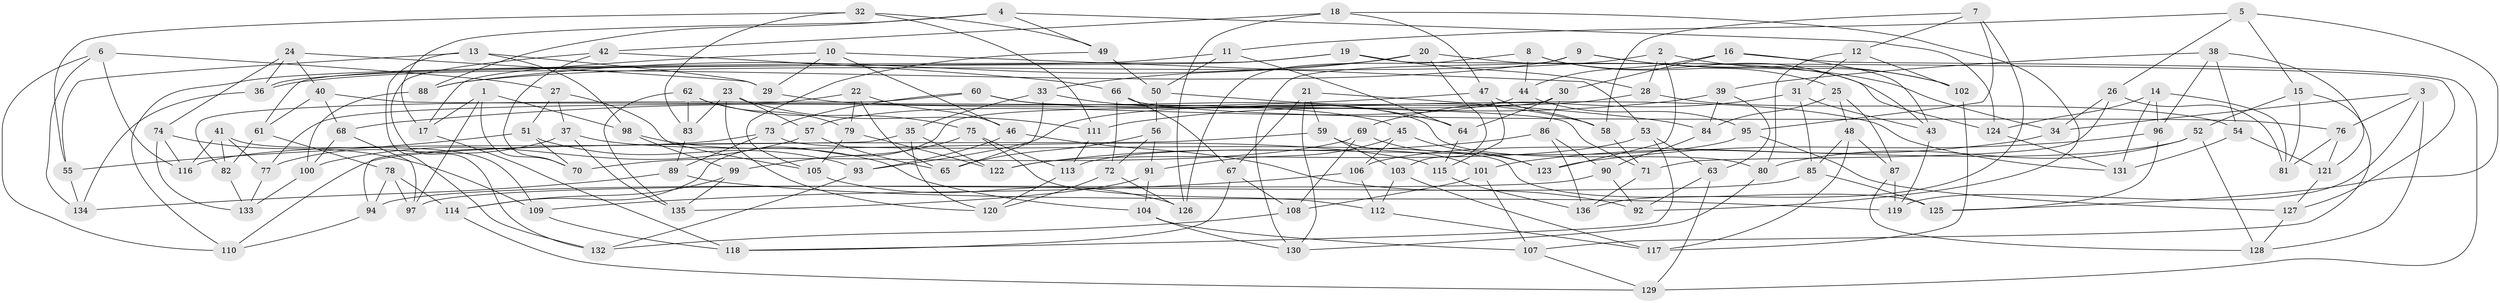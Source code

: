// Generated by graph-tools (version 1.1) at 2025/11/02/27/25 16:11:46]
// undirected, 136 vertices, 272 edges
graph export_dot {
graph [start="1"]
  node [color=gray90,style=filled];
  1;
  2;
  3;
  4;
  5;
  6;
  7;
  8;
  9;
  10;
  11;
  12;
  13;
  14;
  15;
  16;
  17;
  18;
  19;
  20;
  21;
  22;
  23;
  24;
  25;
  26;
  27;
  28;
  29;
  30;
  31;
  32;
  33;
  34;
  35;
  36;
  37;
  38;
  39;
  40;
  41;
  42;
  43;
  44;
  45;
  46;
  47;
  48;
  49;
  50;
  51;
  52;
  53;
  54;
  55;
  56;
  57;
  58;
  59;
  60;
  61;
  62;
  63;
  64;
  65;
  66;
  67;
  68;
  69;
  70;
  71;
  72;
  73;
  74;
  75;
  76;
  77;
  78;
  79;
  80;
  81;
  82;
  83;
  84;
  85;
  86;
  87;
  88;
  89;
  90;
  91;
  92;
  93;
  94;
  95;
  96;
  97;
  98;
  99;
  100;
  101;
  102;
  103;
  104;
  105;
  106;
  107;
  108;
  109;
  110;
  111;
  112;
  113;
  114;
  115;
  116;
  117;
  118;
  119;
  120;
  121;
  122;
  123;
  124;
  125;
  126;
  127;
  128;
  129;
  130;
  131;
  132;
  133;
  134;
  135;
  136;
  1 -- 70;
  1 -- 98;
  1 -- 97;
  1 -- 17;
  2 -- 28;
  2 -- 88;
  2 -- 123;
  2 -- 102;
  3 -- 128;
  3 -- 76;
  3 -- 119;
  3 -- 34;
  4 -- 17;
  4 -- 124;
  4 -- 88;
  4 -- 49;
  5 -- 125;
  5 -- 15;
  5 -- 11;
  5 -- 26;
  6 -- 27;
  6 -- 134;
  6 -- 110;
  6 -- 116;
  7 -- 95;
  7 -- 12;
  7 -- 136;
  7 -- 58;
  8 -- 44;
  8 -- 25;
  8 -- 126;
  8 -- 43;
  9 -- 102;
  9 -- 130;
  9 -- 36;
  9 -- 34;
  10 -- 17;
  10 -- 46;
  10 -- 53;
  10 -- 29;
  11 -- 50;
  11 -- 36;
  11 -- 64;
  12 -- 31;
  12 -- 80;
  12 -- 102;
  13 -- 98;
  13 -- 132;
  13 -- 29;
  13 -- 55;
  14 -- 131;
  14 -- 96;
  14 -- 81;
  14 -- 124;
  15 -- 107;
  15 -- 81;
  15 -- 52;
  16 -- 44;
  16 -- 30;
  16 -- 43;
  16 -- 129;
  17 -- 118;
  18 -- 47;
  18 -- 92;
  18 -- 126;
  18 -- 42;
  19 -- 28;
  19 -- 110;
  19 -- 61;
  19 -- 127;
  20 -- 88;
  20 -- 33;
  20 -- 103;
  20 -- 124;
  21 -- 67;
  21 -- 59;
  21 -- 130;
  21 -- 84;
  22 -- 46;
  22 -- 65;
  22 -- 77;
  22 -- 79;
  23 -- 57;
  23 -- 120;
  23 -- 83;
  23 -- 111;
  24 -- 74;
  24 -- 29;
  24 -- 40;
  24 -- 36;
  25 -- 87;
  25 -- 84;
  25 -- 48;
  26 -- 34;
  26 -- 81;
  26 -- 71;
  27 -- 105;
  27 -- 37;
  27 -- 51;
  28 -- 93;
  28 -- 54;
  29 -- 45;
  30 -- 86;
  30 -- 114;
  30 -- 64;
  31 -- 43;
  31 -- 69;
  31 -- 85;
  32 -- 111;
  32 -- 49;
  32 -- 83;
  32 -- 55;
  33 -- 64;
  33 -- 65;
  33 -- 35;
  34 -- 101;
  35 -- 122;
  35 -- 120;
  35 -- 94;
  36 -- 134;
  37 -- 115;
  37 -- 135;
  37 -- 77;
  38 -- 39;
  38 -- 54;
  38 -- 96;
  38 -- 121;
  39 -- 63;
  39 -- 111;
  39 -- 84;
  40 -- 68;
  40 -- 61;
  40 -- 71;
  41 -- 82;
  41 -- 116;
  41 -- 109;
  41 -- 77;
  42 -- 132;
  42 -- 66;
  42 -- 70;
  43 -- 119;
  44 -- 95;
  44 -- 57;
  45 -- 91;
  45 -- 123;
  45 -- 106;
  46 -- 93;
  46 -- 92;
  47 -- 115;
  47 -- 68;
  47 -- 58;
  48 -- 85;
  48 -- 117;
  48 -- 87;
  49 -- 105;
  49 -- 50;
  50 -- 58;
  50 -- 56;
  51 -- 70;
  51 -- 55;
  51 -- 93;
  52 -- 128;
  52 -- 106;
  52 -- 80;
  53 -- 118;
  53 -- 63;
  53 -- 122;
  54 -- 131;
  54 -- 121;
  55 -- 134;
  56 -- 72;
  56 -- 91;
  56 -- 65;
  57 -- 100;
  57 -- 65;
  58 -- 71;
  59 -- 110;
  59 -- 103;
  59 -- 101;
  60 -- 80;
  60 -- 73;
  60 -- 82;
  60 -- 131;
  61 -- 78;
  61 -- 82;
  62 -- 135;
  62 -- 79;
  62 -- 83;
  62 -- 75;
  63 -- 129;
  63 -- 92;
  64 -- 115;
  66 -- 67;
  66 -- 76;
  66 -- 72;
  67 -- 108;
  67 -- 118;
  68 -- 100;
  68 -- 97;
  69 -- 123;
  69 -- 70;
  69 -- 108;
  71 -- 136;
  72 -- 126;
  72 -- 120;
  73 -- 125;
  73 -- 89;
  73 -- 116;
  74 -- 116;
  74 -- 133;
  74 -- 109;
  75 -- 112;
  75 -- 113;
  75 -- 99;
  76 -- 81;
  76 -- 121;
  77 -- 133;
  78 -- 94;
  78 -- 114;
  78 -- 97;
  79 -- 105;
  79 -- 122;
  80 -- 130;
  82 -- 133;
  83 -- 89;
  84 -- 90;
  85 -- 125;
  85 -- 94;
  86 -- 122;
  86 -- 90;
  86 -- 136;
  87 -- 119;
  87 -- 128;
  88 -- 100;
  89 -- 119;
  89 -- 134;
  90 -- 97;
  90 -- 92;
  91 -- 104;
  91 -- 135;
  93 -- 132;
  94 -- 110;
  95 -- 127;
  95 -- 113;
  96 -- 125;
  96 -- 123;
  98 -- 99;
  98 -- 104;
  99 -- 135;
  99 -- 114;
  100 -- 133;
  101 -- 107;
  101 -- 108;
  102 -- 117;
  103 -- 112;
  103 -- 117;
  104 -- 130;
  104 -- 107;
  105 -- 126;
  106 -- 109;
  106 -- 112;
  107 -- 129;
  108 -- 132;
  109 -- 118;
  111 -- 113;
  112 -- 117;
  113 -- 120;
  114 -- 129;
  115 -- 136;
  121 -- 127;
  124 -- 131;
  127 -- 128;
}
